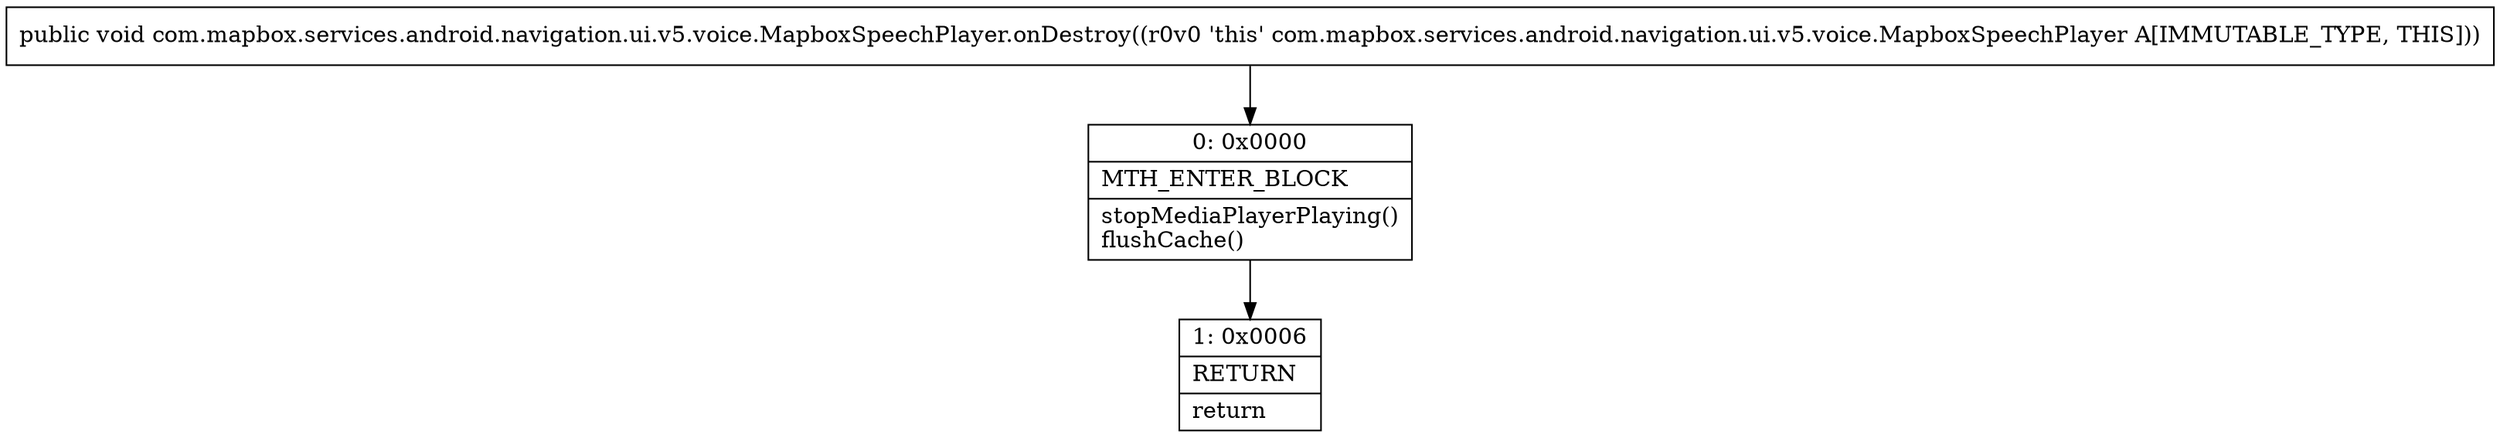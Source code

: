 digraph "CFG forcom.mapbox.services.android.navigation.ui.v5.voice.MapboxSpeechPlayer.onDestroy()V" {
Node_0 [shape=record,label="{0\:\ 0x0000|MTH_ENTER_BLOCK\l|stopMediaPlayerPlaying()\lflushCache()\l}"];
Node_1 [shape=record,label="{1\:\ 0x0006|RETURN\l|return\l}"];
MethodNode[shape=record,label="{public void com.mapbox.services.android.navigation.ui.v5.voice.MapboxSpeechPlayer.onDestroy((r0v0 'this' com.mapbox.services.android.navigation.ui.v5.voice.MapboxSpeechPlayer A[IMMUTABLE_TYPE, THIS])) }"];
MethodNode -> Node_0;
Node_0 -> Node_1;
}

